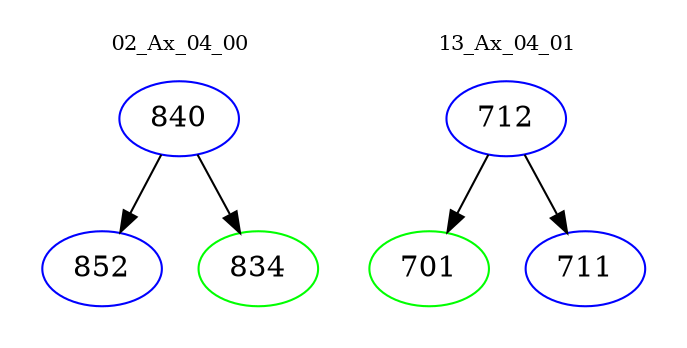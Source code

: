 digraph{
subgraph cluster_0 {
color = white
label = "02_Ax_04_00";
fontsize=10;
T0_840 [label="840", color="blue"]
T0_840 -> T0_852 [color="black"]
T0_852 [label="852", color="blue"]
T0_840 -> T0_834 [color="black"]
T0_834 [label="834", color="green"]
}
subgraph cluster_1 {
color = white
label = "13_Ax_04_01";
fontsize=10;
T1_712 [label="712", color="blue"]
T1_712 -> T1_701 [color="black"]
T1_701 [label="701", color="green"]
T1_712 -> T1_711 [color="black"]
T1_711 [label="711", color="blue"]
}
}
